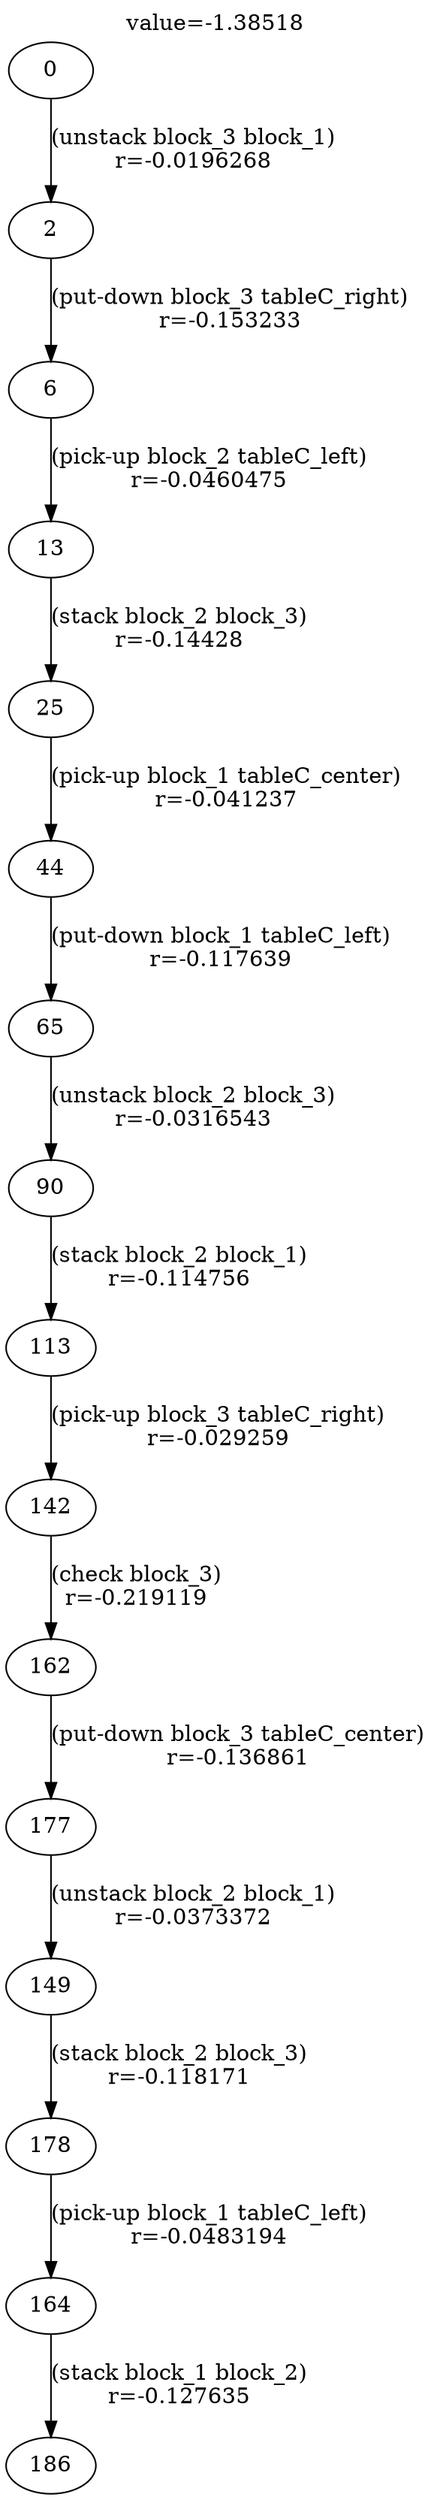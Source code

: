 digraph g{
label="value=-1.38518"
labelloc=top
0->2 [ label="(unstack block_3 block_1)
r=-0.0196268" ];
2->6 [ label="(put-down block_3 tableC_right)
r=-0.153233" ];
6->13 [ label="(pick-up block_2 tableC_left)
r=-0.0460475" ];
13->25 [ label="(stack block_2 block_3)
r=-0.14428" ];
25->44 [ label="(pick-up block_1 tableC_center)
r=-0.041237" ];
44->65 [ label="(put-down block_1 tableC_left)
r=-0.117639" ];
65->90 [ label="(unstack block_2 block_3)
r=-0.0316543" ];
90->113 [ label="(stack block_2 block_1)
r=-0.114756" ];
113->142 [ label="(pick-up block_3 tableC_right)
r=-0.029259" ];
142->162 [ label="(check block_3)
r=-0.219119" ];
162->177 [ label="(put-down block_3 tableC_center)
r=-0.136861" ];
177->149 [ label="(unstack block_2 block_1)
r=-0.0373372" ];
149->178 [ label="(stack block_2 block_3)
r=-0.118171" ];
178->164 [ label="(pick-up block_1 tableC_left)
r=-0.0483194" ];
164->186 [ label="(stack block_1 block_2)
r=-0.127635" ];
}
